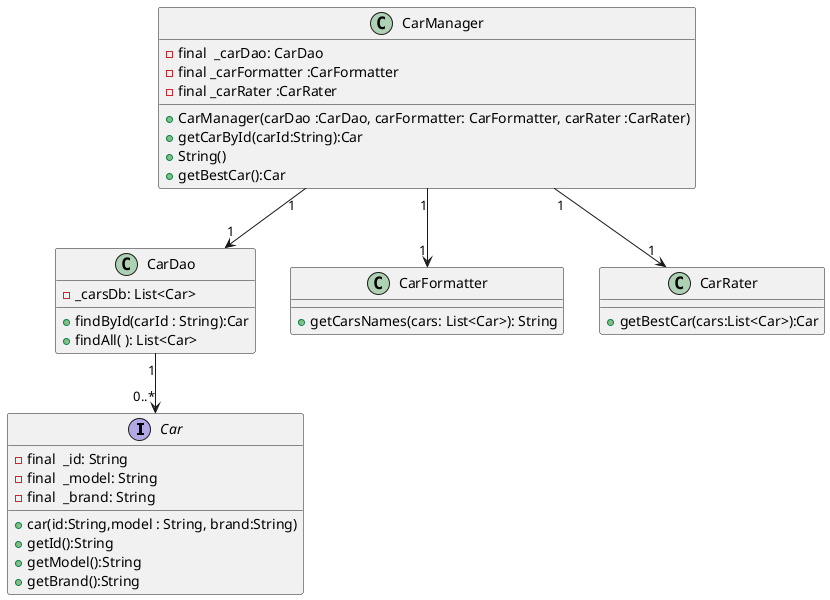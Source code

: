 @startuml car
interface Car {
  
     - final  _id: String
      - final  _model: String
       - final  _brand: String
  +car(id:String,model : String, brand:String)
  +getId():String
  +getModel():String
  +getBrand():String
  
}

class CarDao {
    - _carsDb: List<Car>
   
   +findById(carId : String):Car
    + findAll( ): List<Car>
 
}
class CarFormatter {
  
   +getCarsNames(cars: List<Car>): String

}
class CarManager{
    
    - final  _carDao: CarDao
    - final _carFormatter :CarFormatter
      - final _carRater :CarRater

 + CarManager(carDao :CarDao, carFormatter: CarFormatter, carRater :CarRater)
 + getCarById(carId:String):Car
 +String()
 +getBestCar():Car

}
class CarRater{
  +getBestCar(cars:List<Car>):Car
}


CarDao "1" --> "0..*" Car
CarManager"1" --> "1"CarFormatter
CarManager"1" --> "1"CarDao
CarManager"1" --> "1"CarRater

@enduml